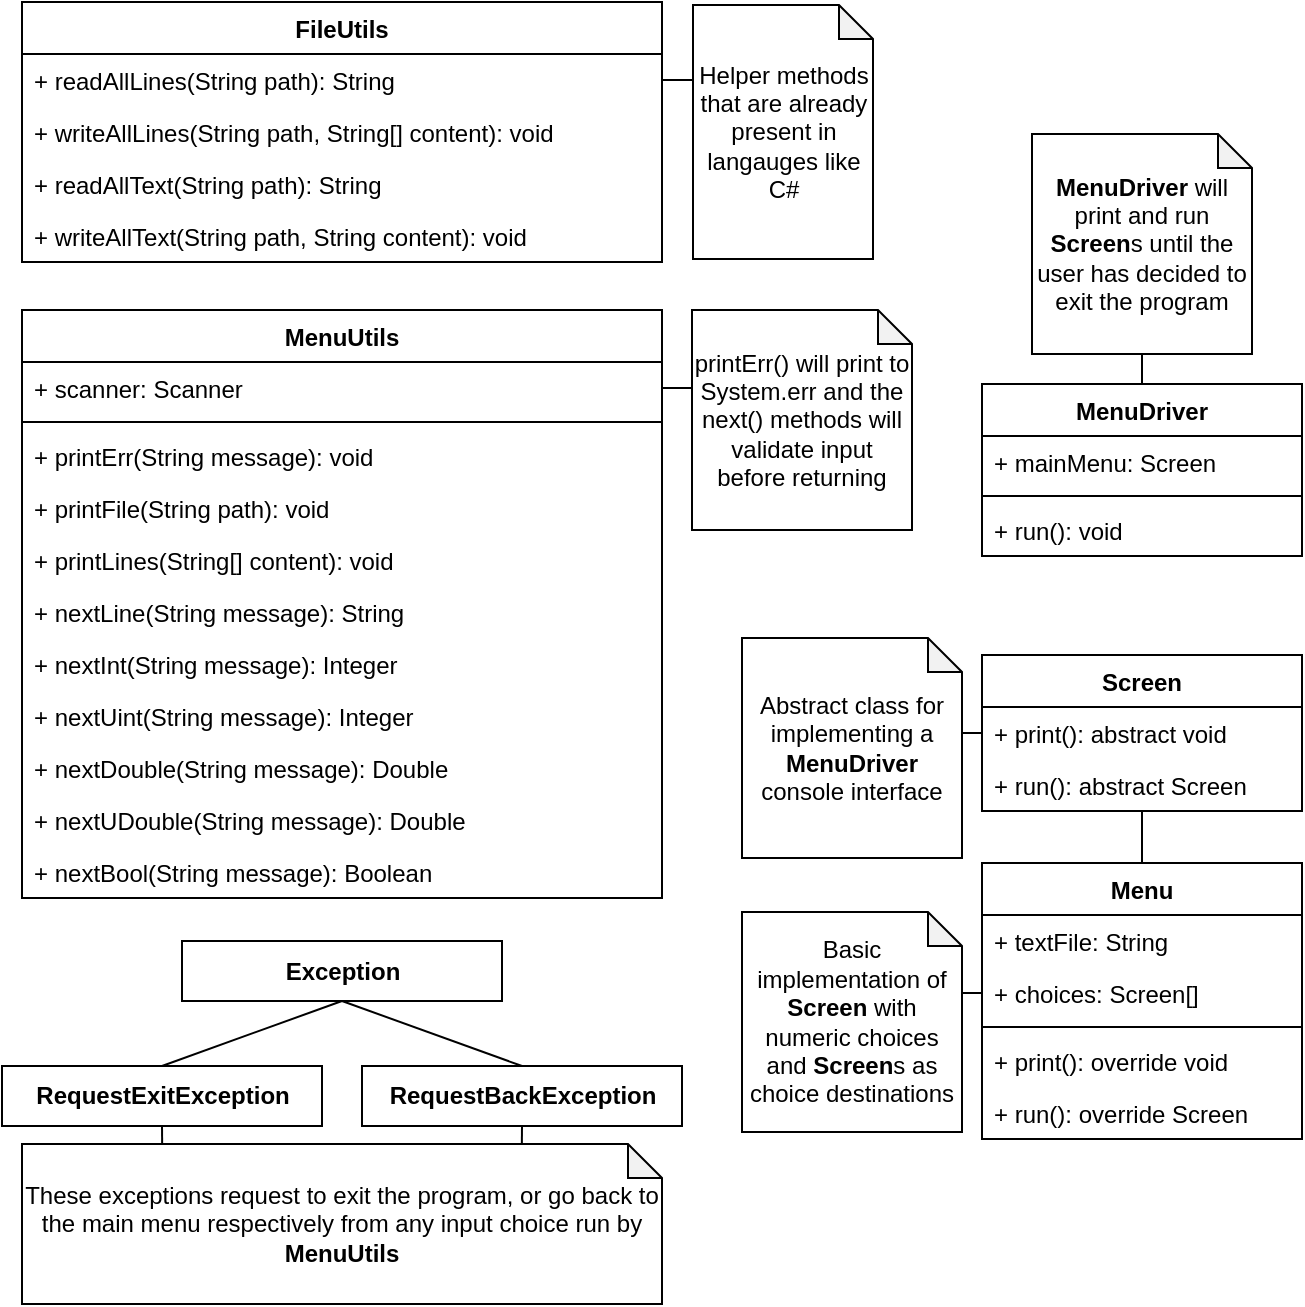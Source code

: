 <mxfile version="10.6.0" type="device"><diagram id="J3QIMqtbGiSwX66VqNO3" name="Page-1"><mxGraphModel dx="1394" dy="824" grid="1" gridSize="10" guides="1" tooltips="1" connect="1" arrows="1" fold="1" page="1" pageScale="1" pageWidth="850" pageHeight="1100" math="0" shadow="0"><root><mxCell id="0"/><mxCell id="1" parent="0"/><mxCell id="GV9F6arX5ogKcM-GXYzU-1" value="FileUtils&#10;" style="swimlane;fontStyle=1;childLayout=stackLayout;horizontal=1;startSize=26;fillColor=none;horizontalStack=0;resizeParent=1;resizeParentMax=0;resizeLast=0;collapsible=1;marginBottom=0;verticalAlign=top;" vertex="1" parent="1"><mxGeometry x="40" y="33" width="320" height="130" as="geometry"/></mxCell><mxCell id="GV9F6arX5ogKcM-GXYzU-2" value="+ readAllLines(String path): String&#10;" style="text;strokeColor=none;fillColor=none;align=left;verticalAlign=top;spacingLeft=4;spacingRight=4;overflow=hidden;rotatable=0;points=[[0,0.5],[1,0.5]];portConstraint=eastwest;" vertex="1" parent="GV9F6arX5ogKcM-GXYzU-1"><mxGeometry y="26" width="320" height="26" as="geometry"/></mxCell><mxCell id="GV9F6arX5ogKcM-GXYzU-3" value="+ writeAllLines(String path, String[] content): void" style="text;strokeColor=none;fillColor=none;align=left;verticalAlign=top;spacingLeft=4;spacingRight=4;overflow=hidden;rotatable=0;points=[[0,0.5],[1,0.5]];portConstraint=eastwest;" vertex="1" parent="GV9F6arX5ogKcM-GXYzU-1"><mxGeometry y="52" width="320" height="26" as="geometry"/></mxCell><mxCell id="GV9F6arX5ogKcM-GXYzU-5" value="+ readAllText(String path): String&#10;&#10;&#10;" style="text;strokeColor=none;fillColor=none;align=left;verticalAlign=top;spacingLeft=4;spacingRight=4;overflow=hidden;rotatable=0;points=[[0,0.5],[1,0.5]];portConstraint=eastwest;" vertex="1" parent="GV9F6arX5ogKcM-GXYzU-1"><mxGeometry y="78" width="320" height="26" as="geometry"/></mxCell><mxCell id="GV9F6arX5ogKcM-GXYzU-4" value="+ writeAllText(String path, String content): void&#10;&#10;&#10;" style="text;strokeColor=none;fillColor=none;align=left;verticalAlign=top;spacingLeft=4;spacingRight=4;overflow=hidden;rotatable=0;points=[[0,0.5],[1,0.5]];portConstraint=eastwest;" vertex="1" parent="GV9F6arX5ogKcM-GXYzU-1"><mxGeometry y="104" width="320" height="26" as="geometry"/></mxCell><mxCell id="GV9F6arX5ogKcM-GXYzU-6" value="MenuUtils" style="swimlane;fontStyle=1;align=center;verticalAlign=top;childLayout=stackLayout;horizontal=1;startSize=26;horizontalStack=0;resizeParent=1;resizeParentMax=0;resizeLast=0;collapsible=1;marginBottom=0;" vertex="1" parent="1"><mxGeometry x="40" y="187" width="320" height="294" as="geometry"/></mxCell><mxCell id="GV9F6arX5ogKcM-GXYzU-7" value="+ scanner: Scanner" style="text;strokeColor=none;fillColor=none;align=left;verticalAlign=top;spacingLeft=4;spacingRight=4;overflow=hidden;rotatable=0;points=[[0,0.5],[1,0.5]];portConstraint=eastwest;" vertex="1" parent="GV9F6arX5ogKcM-GXYzU-6"><mxGeometry y="26" width="320" height="26" as="geometry"/></mxCell><mxCell id="GV9F6arX5ogKcM-GXYzU-8" value="" style="line;strokeWidth=1;fillColor=none;align=left;verticalAlign=middle;spacingTop=-1;spacingLeft=3;spacingRight=3;rotatable=0;labelPosition=right;points=[];portConstraint=eastwest;" vertex="1" parent="GV9F6arX5ogKcM-GXYzU-6"><mxGeometry y="52" width="320" height="8" as="geometry"/></mxCell><mxCell id="GV9F6arX5ogKcM-GXYzU-9" value="+ printErr(String message): void" style="text;strokeColor=none;fillColor=none;align=left;verticalAlign=top;spacingLeft=4;spacingRight=4;overflow=hidden;rotatable=0;points=[[0,0.5],[1,0.5]];portConstraint=eastwest;" vertex="1" parent="GV9F6arX5ogKcM-GXYzU-6"><mxGeometry y="60" width="320" height="26" as="geometry"/></mxCell><mxCell id="GV9F6arX5ogKcM-GXYzU-55" value="+ printFile(String path): void" style="text;strokeColor=none;fillColor=none;align=left;verticalAlign=top;spacingLeft=4;spacingRight=4;overflow=hidden;rotatable=0;points=[[0,0.5],[1,0.5]];portConstraint=eastwest;" vertex="1" parent="GV9F6arX5ogKcM-GXYzU-6"><mxGeometry y="86" width="320" height="26" as="geometry"/></mxCell><mxCell id="GV9F6arX5ogKcM-GXYzU-56" value="+ printLines(String[] content): void" style="text;strokeColor=none;fillColor=none;align=left;verticalAlign=top;spacingLeft=4;spacingRight=4;overflow=hidden;rotatable=0;points=[[0,0.5],[1,0.5]];portConstraint=eastwest;" vertex="1" parent="GV9F6arX5ogKcM-GXYzU-6"><mxGeometry y="112" width="320" height="26" as="geometry"/></mxCell><mxCell id="GV9F6arX5ogKcM-GXYzU-10" value="+ nextLine(String message): String" style="text;strokeColor=none;fillColor=none;align=left;verticalAlign=top;spacingLeft=4;spacingRight=4;overflow=hidden;rotatable=0;points=[[0,0.5],[1,0.5]];portConstraint=eastwest;" vertex="1" parent="GV9F6arX5ogKcM-GXYzU-6"><mxGeometry y="138" width="320" height="26" as="geometry"/></mxCell><mxCell id="GV9F6arX5ogKcM-GXYzU-11" value="+ nextInt(String message): Integer&#10;" style="text;strokeColor=none;fillColor=none;align=left;verticalAlign=top;spacingLeft=4;spacingRight=4;overflow=hidden;rotatable=0;points=[[0,0.5],[1,0.5]];portConstraint=eastwest;" vertex="1" parent="GV9F6arX5ogKcM-GXYzU-6"><mxGeometry y="164" width="320" height="26" as="geometry"/></mxCell><mxCell id="GV9F6arX5ogKcM-GXYzU-16" value="+ nextUint(String message): Integer&#10;" style="text;strokeColor=none;fillColor=none;align=left;verticalAlign=top;spacingLeft=4;spacingRight=4;overflow=hidden;rotatable=0;points=[[0,0.5],[1,0.5]];portConstraint=eastwest;" vertex="1" parent="GV9F6arX5ogKcM-GXYzU-6"><mxGeometry y="190" width="320" height="26" as="geometry"/></mxCell><mxCell id="GV9F6arX5ogKcM-GXYzU-12" value="+ nextDouble(String message): Double&#10;" style="text;strokeColor=none;fillColor=none;align=left;verticalAlign=top;spacingLeft=4;spacingRight=4;overflow=hidden;rotatable=0;points=[[0,0.5],[1,0.5]];portConstraint=eastwest;" vertex="1" parent="GV9F6arX5ogKcM-GXYzU-6"><mxGeometry y="216" width="320" height="26" as="geometry"/></mxCell><mxCell id="GV9F6arX5ogKcM-GXYzU-15" value="+ nextUDouble(String message): Double&#10;" style="text;strokeColor=none;fillColor=none;align=left;verticalAlign=top;spacingLeft=4;spacingRight=4;overflow=hidden;rotatable=0;points=[[0,0.5],[1,0.5]];portConstraint=eastwest;" vertex="1" parent="GV9F6arX5ogKcM-GXYzU-6"><mxGeometry y="242" width="320" height="26" as="geometry"/></mxCell><mxCell id="GV9F6arX5ogKcM-GXYzU-14" value="+ nextBool(String message): Boolean&#10;" style="text;strokeColor=none;fillColor=none;align=left;verticalAlign=top;spacingLeft=4;spacingRight=4;overflow=hidden;rotatable=0;points=[[0,0.5],[1,0.5]];portConstraint=eastwest;" vertex="1" parent="GV9F6arX5ogKcM-GXYzU-6"><mxGeometry y="268" width="320" height="26" as="geometry"/></mxCell><mxCell id="GV9F6arX5ogKcM-GXYzU-17" value="Menu&#10;" style="swimlane;fontStyle=1;align=center;verticalAlign=top;childLayout=stackLayout;horizontal=1;startSize=26;horizontalStack=0;resizeParent=1;resizeParentMax=0;resizeLast=0;collapsible=1;marginBottom=0;" vertex="1" parent="1"><mxGeometry x="520" y="463.5" width="160" height="138" as="geometry"/></mxCell><mxCell id="GV9F6arX5ogKcM-GXYzU-18" value="+ textFile: String" style="text;strokeColor=none;fillColor=none;align=left;verticalAlign=top;spacingLeft=4;spacingRight=4;overflow=hidden;rotatable=0;points=[[0,0.5],[1,0.5]];portConstraint=eastwest;" vertex="1" parent="GV9F6arX5ogKcM-GXYzU-17"><mxGeometry y="26" width="160" height="26" as="geometry"/></mxCell><mxCell id="GV9F6arX5ogKcM-GXYzU-25" value="+ choices: Screen[]&#10;" style="text;strokeColor=none;fillColor=none;align=left;verticalAlign=top;spacingLeft=4;spacingRight=4;overflow=hidden;rotatable=0;points=[[0,0.5],[1,0.5]];portConstraint=eastwest;" vertex="1" parent="GV9F6arX5ogKcM-GXYzU-17"><mxGeometry y="52" width="160" height="26" as="geometry"/></mxCell><mxCell id="GV9F6arX5ogKcM-GXYzU-19" value="" style="line;strokeWidth=1;fillColor=none;align=left;verticalAlign=middle;spacingTop=-1;spacingLeft=3;spacingRight=3;rotatable=0;labelPosition=right;points=[];portConstraint=eastwest;" vertex="1" parent="GV9F6arX5ogKcM-GXYzU-17"><mxGeometry y="78" width="160" height="8" as="geometry"/></mxCell><mxCell id="GV9F6arX5ogKcM-GXYzU-20" value="+ print(): override void" style="text;strokeColor=none;fillColor=none;align=left;verticalAlign=top;spacingLeft=4;spacingRight=4;overflow=hidden;rotatable=0;points=[[0,0.5],[1,0.5]];portConstraint=eastwest;" vertex="1" parent="GV9F6arX5ogKcM-GXYzU-17"><mxGeometry y="86" width="160" height="26" as="geometry"/></mxCell><mxCell id="GV9F6arX5ogKcM-GXYzU-26" value="+ run(): override Screen" style="text;strokeColor=none;fillColor=none;align=left;verticalAlign=top;spacingLeft=4;spacingRight=4;overflow=hidden;rotatable=0;points=[[0,0.5],[1,0.5]];portConstraint=eastwest;" vertex="1" parent="GV9F6arX5ogKcM-GXYzU-17"><mxGeometry y="112" width="160" height="26" as="geometry"/></mxCell><mxCell id="GV9F6arX5ogKcM-GXYzU-21" value="Screen" style="swimlane;fontStyle=1;childLayout=stackLayout;horizontal=1;startSize=26;fillColor=none;horizontalStack=0;resizeParent=1;resizeParentMax=0;resizeLast=0;collapsible=1;marginBottom=0;" vertex="1" parent="1"><mxGeometry x="520" y="359.5" width="160" height="78" as="geometry"><mxRectangle x="400" y="200" width="70" height="26" as="alternateBounds"/></mxGeometry></mxCell><mxCell id="GV9F6arX5ogKcM-GXYzU-22" value="+ print(): abstract void" style="text;strokeColor=none;fillColor=none;align=left;verticalAlign=top;spacingLeft=4;spacingRight=4;overflow=hidden;rotatable=0;points=[[0,0.5],[1,0.5]];portConstraint=eastwest;" vertex="1" parent="GV9F6arX5ogKcM-GXYzU-21"><mxGeometry y="26" width="160" height="26" as="geometry"/></mxCell><mxCell id="GV9F6arX5ogKcM-GXYzU-23" value="+ run(): abstract Screen" style="text;strokeColor=none;fillColor=none;align=left;verticalAlign=top;spacingLeft=4;spacingRight=4;overflow=hidden;rotatable=0;points=[[0,0.5],[1,0.5]];portConstraint=eastwest;" vertex="1" parent="GV9F6arX5ogKcM-GXYzU-21"><mxGeometry y="52" width="160" height="26" as="geometry"/></mxCell><mxCell id="GV9F6arX5ogKcM-GXYzU-27" value="" style="endArrow=none;html=1;entryX=0.5;entryY=1;entryDx=0;entryDy=0;exitX=0.5;exitY=0;exitDx=0;exitDy=0;" edge="1" parent="1" source="GV9F6arX5ogKcM-GXYzU-17" target="GV9F6arX5ogKcM-GXYzU-21"><mxGeometry width="50" height="50" relative="1" as="geometry"><mxPoint x="160" y="679.5" as="sourcePoint"/><mxPoint x="210" y="629.5" as="targetPoint"/></mxGeometry></mxCell><mxCell id="GV9F6arX5ogKcM-GXYzU-48" style="edgeStyle=orthogonalEdgeStyle;rounded=0;orthogonalLoop=1;jettySize=auto;html=1;exitX=0.5;exitY=1;exitDx=0;exitDy=0;entryX=0.219;entryY=-0.001;entryDx=0;entryDy=0;entryPerimeter=0;endArrow=none;endFill=0;" edge="1" parent="1" source="GV9F6arX5ogKcM-GXYzU-29" target="GV9F6arX5ogKcM-GXYzU-36"><mxGeometry relative="1" as="geometry"/></mxCell><mxCell id="GV9F6arX5ogKcM-GXYzU-29" value="&lt;b&gt;RequestExitException&lt;/b&gt;" style="html=1;" vertex="1" parent="1"><mxGeometry x="30" y="565" width="160" height="30" as="geometry"/></mxCell><mxCell id="GV9F6arX5ogKcM-GXYzU-49" style="edgeStyle=orthogonalEdgeStyle;rounded=0;orthogonalLoop=1;jettySize=auto;html=1;exitX=0.5;exitY=1;exitDx=0;exitDy=0;entryX=0.781;entryY=0.003;entryDx=0;entryDy=0;entryPerimeter=0;endArrow=none;endFill=0;" edge="1" parent="1" source="GV9F6arX5ogKcM-GXYzU-31" target="GV9F6arX5ogKcM-GXYzU-36"><mxGeometry relative="1" as="geometry"/></mxCell><mxCell id="GV9F6arX5ogKcM-GXYzU-31" value="&lt;b&gt;RequestBackException&lt;/b&gt;" style="html=1;" vertex="1" parent="1"><mxGeometry x="210" y="565" width="160" height="30" as="geometry"/></mxCell><mxCell id="GV9F6arX5ogKcM-GXYzU-32" value="&lt;b&gt;Exception&lt;/b&gt;" style="html=1;" vertex="1" parent="1"><mxGeometry x="120" y="502.5" width="160" height="30" as="geometry"/></mxCell><mxCell id="GV9F6arX5ogKcM-GXYzU-34" value="" style="endArrow=none;html=1;entryX=0.5;entryY=0;entryDx=0;entryDy=0;exitX=0.5;exitY=1;exitDx=0;exitDy=0;" edge="1" parent="1" source="GV9F6arX5ogKcM-GXYzU-32" target="GV9F6arX5ogKcM-GXYzU-29"><mxGeometry width="50" height="50" relative="1" as="geometry"><mxPoint x="30" y="650" as="sourcePoint"/><mxPoint x="80" y="600" as="targetPoint"/></mxGeometry></mxCell><mxCell id="GV9F6arX5ogKcM-GXYzU-35" value="" style="endArrow=none;html=1;entryX=0.5;entryY=1;entryDx=0;entryDy=0;exitX=0.5;exitY=0;exitDx=0;exitDy=0;" edge="1" parent="1" source="GV9F6arX5ogKcM-GXYzU-31" target="GV9F6arX5ogKcM-GXYzU-32"><mxGeometry width="50" height="50" relative="1" as="geometry"><mxPoint x="30" y="650" as="sourcePoint"/><mxPoint x="80" y="600" as="targetPoint"/></mxGeometry></mxCell><mxCell id="GV9F6arX5ogKcM-GXYzU-36" value="These exceptions request to exit the program, or go back to the main menu respectively from any input choice run by &lt;b&gt;MenuUtils&lt;/b&gt;" style="shape=note;whiteSpace=wrap;html=1;backgroundOutline=1;darkOpacity=0.05;size=17;" vertex="1" parent="1"><mxGeometry x="40" y="604" width="320" height="80" as="geometry"/></mxCell><mxCell id="GV9F6arX5ogKcM-GXYzU-37" value="Helper methods that are already present in langauges like C#&lt;br&gt;" style="shape=note;whiteSpace=wrap;html=1;backgroundOutline=1;darkOpacity=0.05;size=17;" vertex="1" parent="1"><mxGeometry x="375.5" y="34.5" width="90" height="127" as="geometry"/></mxCell><mxCell id="GV9F6arX5ogKcM-GXYzU-38" value="printErr() will print to System.err and the next() methods will validate input before returning" style="shape=note;whiteSpace=wrap;html=1;backgroundOutline=1;darkOpacity=0.05;size=17;" vertex="1" parent="1"><mxGeometry x="375" y="187" width="110" height="110" as="geometry"/></mxCell><mxCell id="GV9F6arX5ogKcM-GXYzU-39" value="MenuDriver" style="swimlane;fontStyle=1;align=center;verticalAlign=top;childLayout=stackLayout;horizontal=1;startSize=26;horizontalStack=0;resizeParent=1;resizeParentMax=0;resizeLast=0;collapsible=1;marginBottom=0;" vertex="1" parent="1"><mxGeometry x="520" y="224" width="160" height="86" as="geometry"/></mxCell><mxCell id="GV9F6arX5ogKcM-GXYzU-40" value="+ mainMenu: Screen" style="text;strokeColor=none;fillColor=none;align=left;verticalAlign=top;spacingLeft=4;spacingRight=4;overflow=hidden;rotatable=0;points=[[0,0.5],[1,0.5]];portConstraint=eastwest;" vertex="1" parent="GV9F6arX5ogKcM-GXYzU-39"><mxGeometry y="26" width="160" height="26" as="geometry"/></mxCell><mxCell id="GV9F6arX5ogKcM-GXYzU-41" value="" style="line;strokeWidth=1;fillColor=none;align=left;verticalAlign=middle;spacingTop=-1;spacingLeft=3;spacingRight=3;rotatable=0;labelPosition=right;points=[];portConstraint=eastwest;" vertex="1" parent="GV9F6arX5ogKcM-GXYzU-39"><mxGeometry y="52" width="160" height="8" as="geometry"/></mxCell><mxCell id="GV9F6arX5ogKcM-GXYzU-42" value="+ run(): void" style="text;strokeColor=none;fillColor=none;align=left;verticalAlign=top;spacingLeft=4;spacingRight=4;overflow=hidden;rotatable=0;points=[[0,0.5],[1,0.5]];portConstraint=eastwest;" vertex="1" parent="GV9F6arX5ogKcM-GXYzU-39"><mxGeometry y="60" width="160" height="26" as="geometry"/></mxCell><mxCell id="GV9F6arX5ogKcM-GXYzU-43" value="&lt;b&gt;MenuDriver &lt;/b&gt;will print and run &lt;b&gt;Screen&lt;/b&gt;s until the user has decided to exit the program" style="shape=note;whiteSpace=wrap;html=1;backgroundOutline=1;darkOpacity=0.05;size=17;" vertex="1" parent="1"><mxGeometry x="545" y="99" width="110" height="110" as="geometry"/></mxCell><mxCell id="GV9F6arX5ogKcM-GXYzU-44" value="Abstract class for implementing a &lt;b&gt;MenuDriver &lt;/b&gt;console interface" style="shape=note;whiteSpace=wrap;html=1;backgroundOutline=1;darkOpacity=0.05;size=17;" vertex="1" parent="1"><mxGeometry x="400" y="351" width="110" height="110" as="geometry"/></mxCell><mxCell id="GV9F6arX5ogKcM-GXYzU-45" value="Basic implementation of &lt;b&gt;Screen &lt;/b&gt;with numeric choices and &lt;b&gt;Screen&lt;/b&gt;s&lt;b&gt;&amp;nbsp;&lt;/b&gt;as choice destinations" style="shape=note;whiteSpace=wrap;html=1;backgroundOutline=1;darkOpacity=0.05;size=17;" vertex="1" parent="1"><mxGeometry x="400" y="488" width="110" height="110" as="geometry"/></mxCell><mxCell id="GV9F6arX5ogKcM-GXYzU-46" value="" style="endArrow=none;html=1;exitX=0.5;exitY=0;exitDx=0;exitDy=0;entryX=0.5;entryY=1;entryDx=0;entryDy=0;entryPerimeter=0;" edge="1" parent="1" source="GV9F6arX5ogKcM-GXYzU-39" target="GV9F6arX5ogKcM-GXYzU-43"><mxGeometry width="50" height="50" relative="1" as="geometry"><mxPoint x="670" y="220" as="sourcePoint"/><mxPoint x="720" y="170" as="targetPoint"/></mxGeometry></mxCell><mxCell id="GV9F6arX5ogKcM-GXYzU-50" style="edgeStyle=orthogonalEdgeStyle;rounded=0;orthogonalLoop=1;jettySize=auto;html=1;exitX=0;exitY=0.5;exitDx=0;exitDy=0;entryX=1.003;entryY=0.435;entryDx=0;entryDy=0;entryPerimeter=0;endArrow=none;endFill=0;" edge="1" parent="1" source="GV9F6arX5ogKcM-GXYzU-22" target="GV9F6arX5ogKcM-GXYzU-44"><mxGeometry relative="1" as="geometry"/></mxCell><mxCell id="GV9F6arX5ogKcM-GXYzU-51" style="edgeStyle=orthogonalEdgeStyle;rounded=0;orthogonalLoop=1;jettySize=auto;html=1;exitX=0;exitY=0.5;exitDx=0;exitDy=0;entryX=1;entryY=0.368;entryDx=0;entryDy=0;entryPerimeter=0;endArrow=none;endFill=0;" edge="1" parent="1" source="GV9F6arX5ogKcM-GXYzU-25" target="GV9F6arX5ogKcM-GXYzU-45"><mxGeometry relative="1" as="geometry"/></mxCell><mxCell id="GV9F6arX5ogKcM-GXYzU-52" style="edgeStyle=orthogonalEdgeStyle;rounded=0;orthogonalLoop=1;jettySize=auto;html=1;exitX=1;exitY=0.5;exitDx=0;exitDy=0;entryX=-0.005;entryY=0.36;entryDx=0;entryDy=0;entryPerimeter=0;endArrow=none;endFill=0;" edge="1" parent="1" source="GV9F6arX5ogKcM-GXYzU-7" target="GV9F6arX5ogKcM-GXYzU-38"><mxGeometry relative="1" as="geometry"/></mxCell><mxCell id="GV9F6arX5ogKcM-GXYzU-54" style="edgeStyle=orthogonalEdgeStyle;rounded=0;orthogonalLoop=1;jettySize=auto;html=1;exitX=1;exitY=0.5;exitDx=0;exitDy=0;entryX=-0.002;entryY=0.296;entryDx=0;entryDy=0;entryPerimeter=0;endArrow=none;endFill=0;" edge="1" parent="1" source="GV9F6arX5ogKcM-GXYzU-2" target="GV9F6arX5ogKcM-GXYzU-37"><mxGeometry relative="1" as="geometry"/></mxCell></root></mxGraphModel></diagram></mxfile>